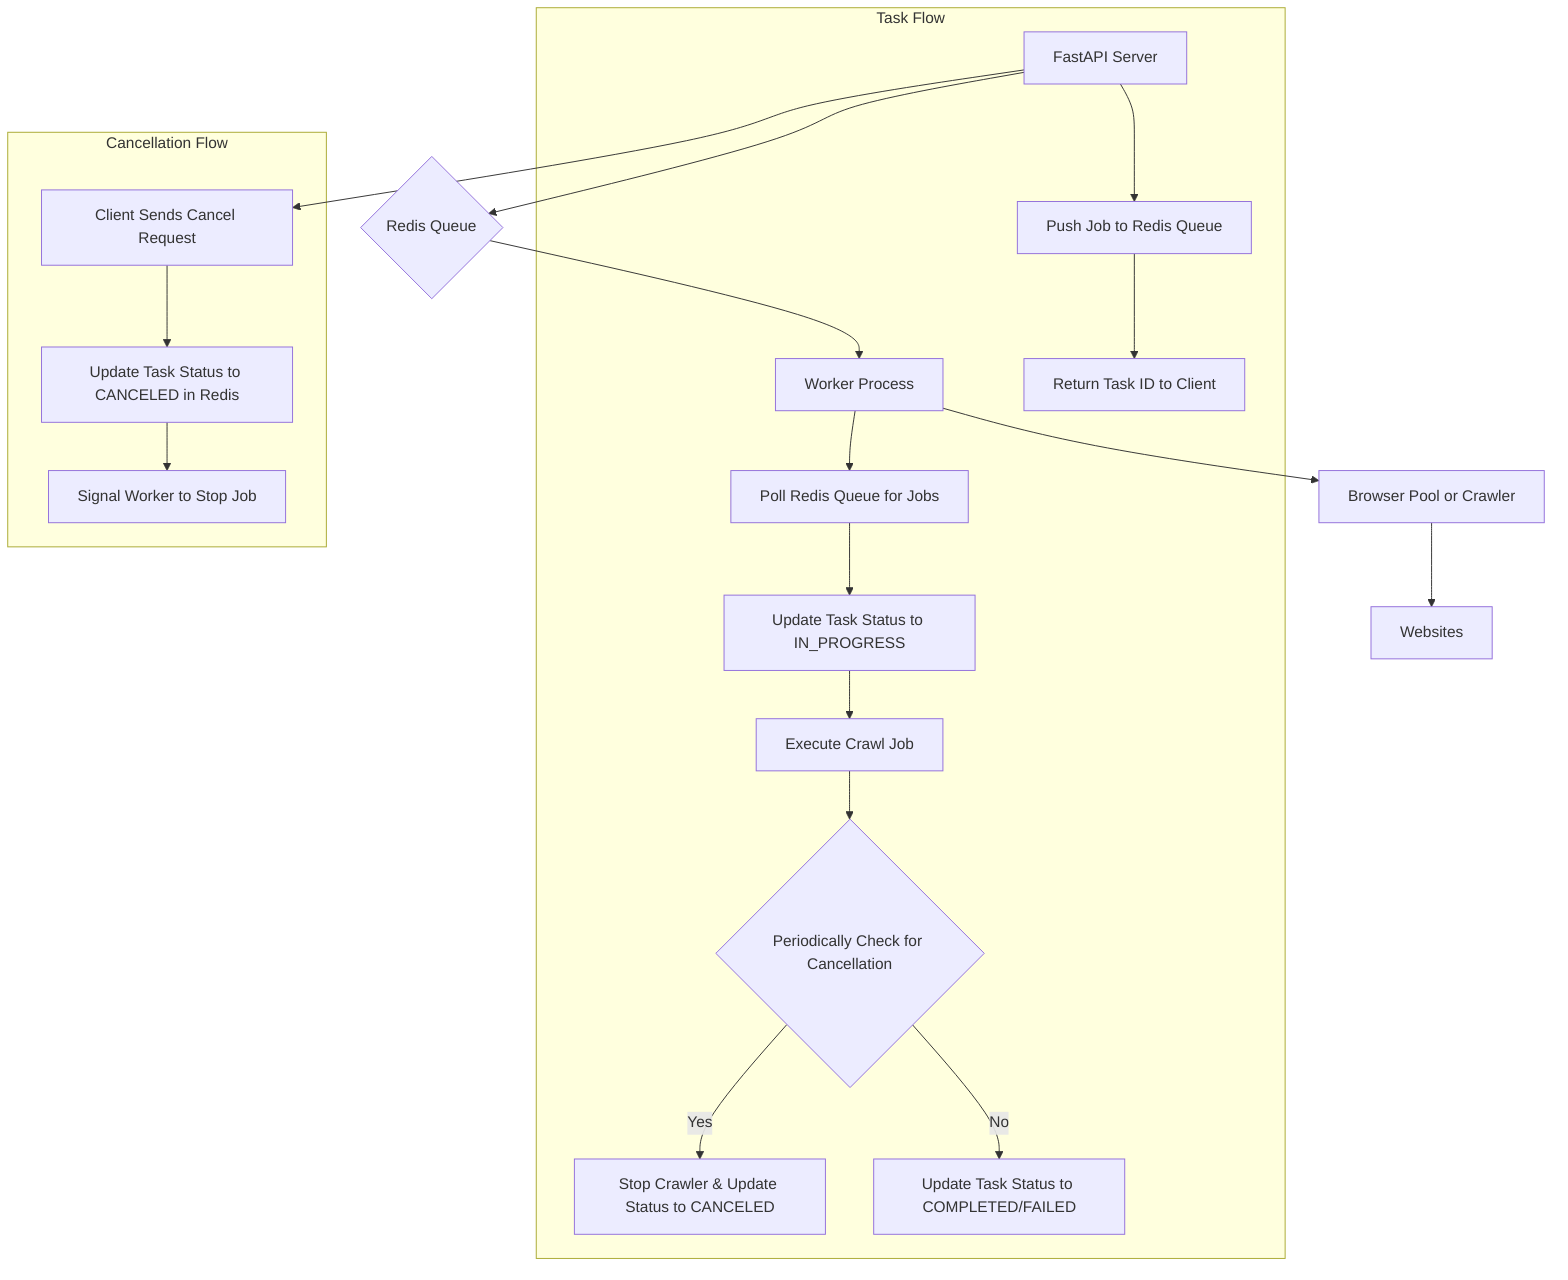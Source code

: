 graph TD
    A[FastAPI Server] --> B{Redis Queue};
    B --> C[Worker Process];
    C --> D[Browser Pool or Crawler];
    D --> E[Websites];

    subgraph Task Flow
        A --> F[Push Job to Redis Queue];
        F --> G[Return Task ID to Client];
        C --> H[Poll Redis Queue for Jobs];
        H --> I[Update Task Status to IN_PROGRESS];
        I --> J[Execute Crawl Job];
        J --> K{Periodically Check for Cancellation};
        K -- Yes --> L[Stop Crawler & Update Status to CANCELED];
        K -- No --> M[Update Task Status to COMPLETED/FAILED];
    end

    subgraph Cancellation Flow
        A --> N[Client Sends Cancel Request];
        N --> O[Update Task Status to CANCELED in Redis];
        O --> P[Signal Worker to Stop Job];
    end